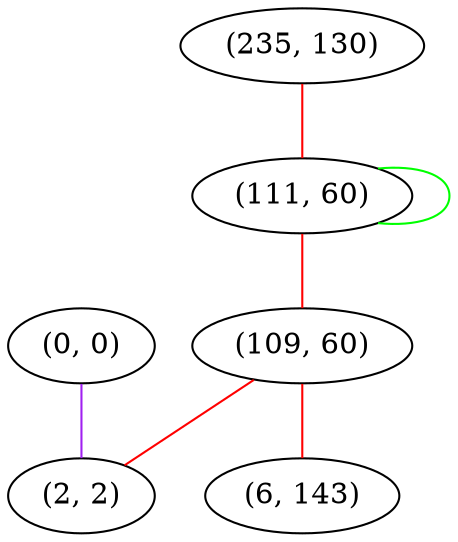 graph "" {
"(0, 0)";
"(235, 130)";
"(111, 60)";
"(109, 60)";
"(2, 2)";
"(6, 143)";
"(0, 0)" -- "(2, 2)"  [color=purple, key=0, weight=4];
"(235, 130)" -- "(111, 60)"  [color=red, key=0, weight=1];
"(111, 60)" -- "(111, 60)"  [color=green, key=0, weight=2];
"(111, 60)" -- "(109, 60)"  [color=red, key=0, weight=1];
"(109, 60)" -- "(6, 143)"  [color=red, key=0, weight=1];
"(109, 60)" -- "(2, 2)"  [color=red, key=0, weight=1];
}
